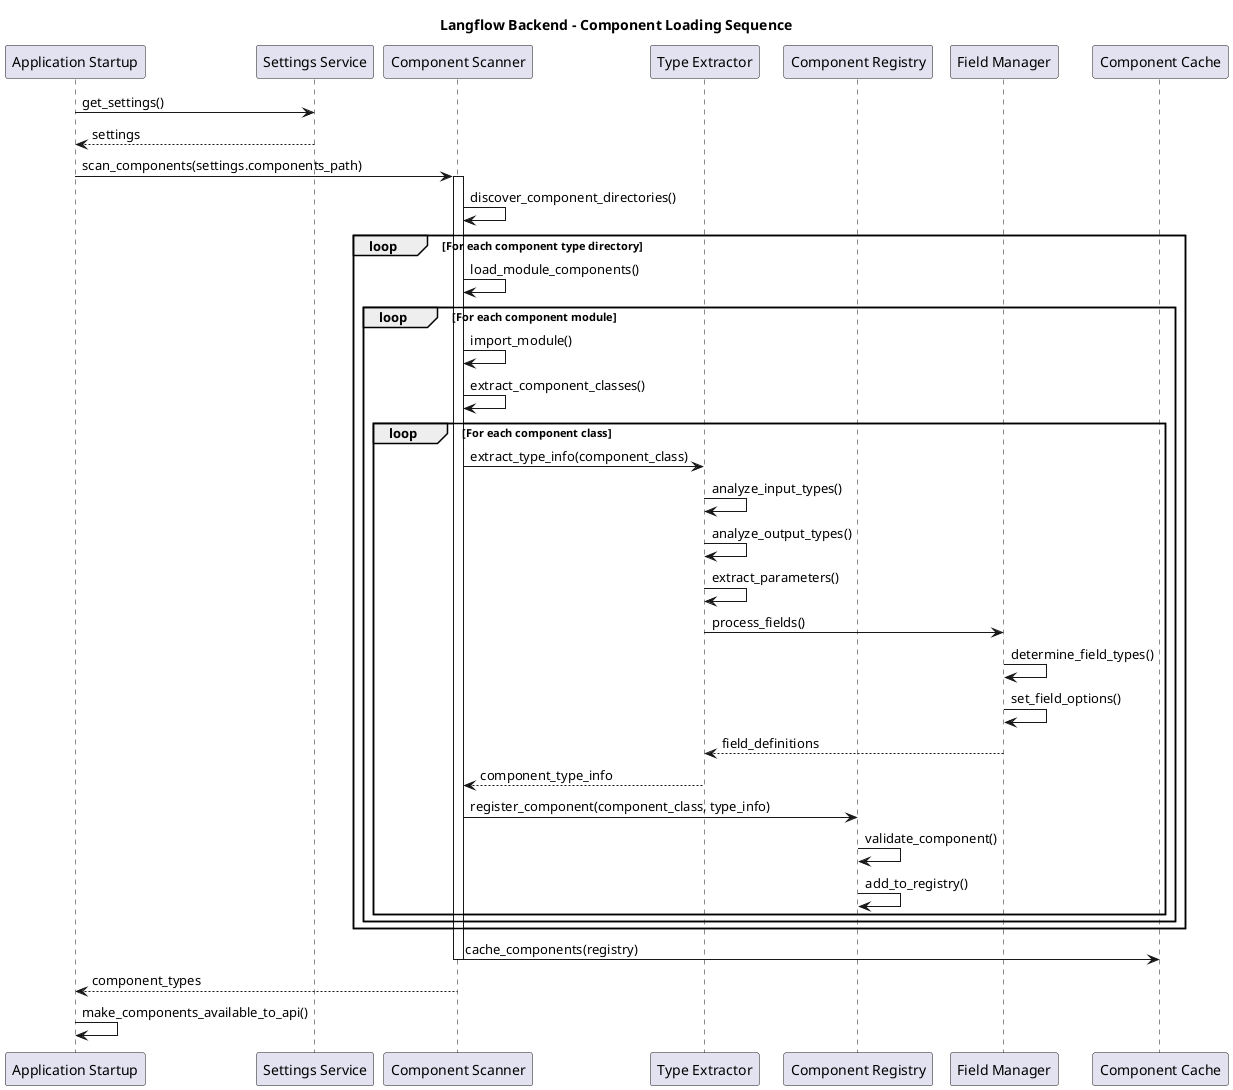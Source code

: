 @startuml Backend_Component_Loading
title Langflow Backend - Component Loading Sequence

participant "Application Startup" as Startup
participant "Settings Service" as SettingsService
participant "Component Scanner" as Scanner
participant "Type Extractor" as TypeExtractor
participant "Component Registry" as Registry
participant "Field Manager" as FieldManager
participant "Component Cache" as Cache

Startup -> SettingsService: get_settings()
SettingsService --> Startup: settings

Startup -> Scanner: scan_components(settings.components_path)
activate Scanner

Scanner -> Scanner: discover_component_directories()

loop For each component type directory
    Scanner -> Scanner: load_module_components()
    
    loop For each component module
        Scanner -> Scanner: import_module()
        Scanner -> Scanner: extract_component_classes()
        
        loop For each component class
            Scanner -> TypeExtractor: extract_type_info(component_class)
            TypeExtractor -> TypeExtractor: analyze_input_types()
            TypeExtractor -> TypeExtractor: analyze_output_types()
            TypeExtractor -> TypeExtractor: extract_parameters()
            TypeExtractor -> FieldManager: process_fields()
            FieldManager -> FieldManager: determine_field_types()
            FieldManager -> FieldManager: set_field_options()
            FieldManager --> TypeExtractor: field_definitions
            TypeExtractor --> Scanner: component_type_info
            
            Scanner -> Registry: register_component(component_class, type_info)
            Registry -> Registry: validate_component()
            Registry -> Registry: add_to_registry()
        end
    end
end

Scanner -> Cache: cache_components(registry)
deactivate Scanner

Scanner --> Startup: component_types
Startup -> Startup: make_components_available_to_api()

@enduml